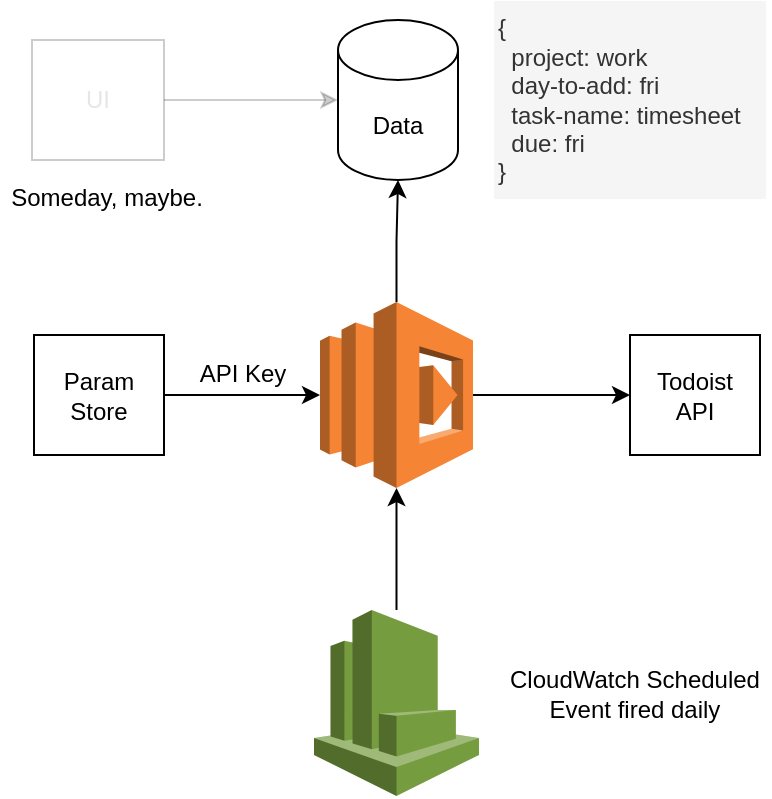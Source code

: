 <mxfile version="14.6.13" type="device"><diagram id="i7r5V8cNIBSwVuC1wuK_" name="Page-1"><mxGraphModel dx="786" dy="551" grid="0" gridSize="10" guides="1" tooltips="1" connect="1" arrows="1" fold="1" page="0" pageScale="1" pageWidth="827" pageHeight="1169" math="0" shadow="0"><root><mxCell id="0"/><mxCell id="1" parent="0"/><mxCell id="-GqITG9-eMjcdL0ZAgY_-7" style="edgeStyle=orthogonalEdgeStyle;rounded=0;orthogonalLoop=1;jettySize=auto;html=1;entryX=0;entryY=0.5;entryDx=0;entryDy=0;entryPerimeter=0;opacity=20;" edge="1" parent="1" source="-GqITG9-eMjcdL0ZAgY_-1" target="-GqITG9-eMjcdL0ZAgY_-2"><mxGeometry relative="1" as="geometry"/></mxCell><mxCell id="-GqITG9-eMjcdL0ZAgY_-1" value="&lt;font color=&quot;#E6E6E6&quot;&gt;UI&lt;/font&gt;" style="rounded=0;whiteSpace=wrap;html=1;opacity=20;" vertex="1" parent="1"><mxGeometry x="269" y="201" width="66" height="60" as="geometry"/></mxCell><mxCell id="-GqITG9-eMjcdL0ZAgY_-2" value="Data" style="shape=cylinder3;whiteSpace=wrap;html=1;boundedLbl=1;backgroundOutline=1;size=15;" vertex="1" parent="1"><mxGeometry x="422" y="191" width="60" height="80" as="geometry"/></mxCell><mxCell id="-GqITG9-eMjcdL0ZAgY_-5" style="edgeStyle=orthogonalEdgeStyle;rounded=0;orthogonalLoop=1;jettySize=auto;html=1;entryX=0;entryY=0.5;entryDx=0;entryDy=0;" edge="1" parent="1" source="-GqITG9-eMjcdL0ZAgY_-3" target="-GqITG9-eMjcdL0ZAgY_-4"><mxGeometry relative="1" as="geometry"/></mxCell><mxCell id="-GqITG9-eMjcdL0ZAgY_-6" style="edgeStyle=orthogonalEdgeStyle;rounded=0;orthogonalLoop=1;jettySize=auto;html=1;entryX=0.5;entryY=1;entryDx=0;entryDy=0;entryPerimeter=0;" edge="1" parent="1" source="-GqITG9-eMjcdL0ZAgY_-3" target="-GqITG9-eMjcdL0ZAgY_-2"><mxGeometry relative="1" as="geometry"/></mxCell><mxCell id="-GqITG9-eMjcdL0ZAgY_-3" value="" style="outlineConnect=0;dashed=0;verticalLabelPosition=bottom;verticalAlign=top;align=center;html=1;shape=mxgraph.aws3.lambda;fillColor=#F58534;gradientColor=none;" vertex="1" parent="1"><mxGeometry x="413" y="332" width="76.5" height="93" as="geometry"/></mxCell><mxCell id="-GqITG9-eMjcdL0ZAgY_-4" value="Todoist&lt;br&gt;API" style="rounded=0;whiteSpace=wrap;html=1;" vertex="1" parent="1"><mxGeometry x="568" y="348.5" width="65" height="60" as="geometry"/></mxCell><mxCell id="-GqITG9-eMjcdL0ZAgY_-9" style="edgeStyle=orthogonalEdgeStyle;rounded=0;orthogonalLoop=1;jettySize=auto;html=1;" edge="1" parent="1" source="-GqITG9-eMjcdL0ZAgY_-8" target="-GqITG9-eMjcdL0ZAgY_-3"><mxGeometry relative="1" as="geometry"/></mxCell><mxCell id="-GqITG9-eMjcdL0ZAgY_-8" value="" style="outlineConnect=0;dashed=0;verticalLabelPosition=bottom;verticalAlign=top;align=center;html=1;shape=mxgraph.aws3.cloudwatch;fillColor=#759C3E;gradientColor=none;" vertex="1" parent="1"><mxGeometry x="410" y="486" width="82.5" height="93" as="geometry"/></mxCell><mxCell id="-GqITG9-eMjcdL0ZAgY_-10" value="CloudWatch Scheduled Event fired daily" style="text;html=1;strokeColor=none;fillColor=none;align=center;verticalAlign=middle;whiteSpace=wrap;rounded=0;" vertex="1" parent="1"><mxGeometry x="503" y="518" width="135" height="20" as="geometry"/></mxCell><mxCell id="-GqITG9-eMjcdL0ZAgY_-11" value="&lt;div align=&quot;left&quot;&gt;{&lt;br&gt;&amp;nbsp; project: work&lt;/div&gt;&lt;div align=&quot;left&quot;&gt;&amp;nbsp; day-to-add: fri&lt;/div&gt;&lt;div align=&quot;left&quot;&gt;&amp;nbsp; task-name: timesheet&lt;/div&gt;&lt;div align=&quot;left&quot;&gt;&amp;nbsp; due: fri&lt;br&gt;&lt;/div&gt;&lt;div align=&quot;left&quot;&gt;}&lt;/div&gt;" style="text;html=1;fillColor=#f5f5f5;align=left;verticalAlign=middle;whiteSpace=wrap;rounded=0;fontColor=#333333;" vertex="1" parent="1"><mxGeometry x="500" y="181.5" width="136" height="99" as="geometry"/></mxCell><mxCell id="-GqITG9-eMjcdL0ZAgY_-12" value="Someday, maybe." style="text;html=1;align=center;verticalAlign=middle;resizable=0;points=[];autosize=1;strokeColor=none;" vertex="1" parent="1"><mxGeometry x="253" y="271" width="106" height="18" as="geometry"/></mxCell><mxCell id="-GqITG9-eMjcdL0ZAgY_-15" style="edgeStyle=orthogonalEdgeStyle;rounded=0;orthogonalLoop=1;jettySize=auto;html=1;shadow=0;" edge="1" parent="1" source="-GqITG9-eMjcdL0ZAgY_-14" target="-GqITG9-eMjcdL0ZAgY_-3"><mxGeometry relative="1" as="geometry"/></mxCell><mxCell id="-GqITG9-eMjcdL0ZAgY_-14" value="Param&lt;br&gt;Store" style="rounded=0;whiteSpace=wrap;html=1;" vertex="1" parent="1"><mxGeometry x="270" y="348.5" width="65" height="60" as="geometry"/></mxCell><mxCell id="-GqITG9-eMjcdL0ZAgY_-16" value="API Key" style="text;html=1;align=center;verticalAlign=middle;resizable=0;points=[];autosize=1;strokeColor=none;" vertex="1" parent="1"><mxGeometry x="347" y="359" width="53" height="18" as="geometry"/></mxCell></root></mxGraphModel></diagram></mxfile>